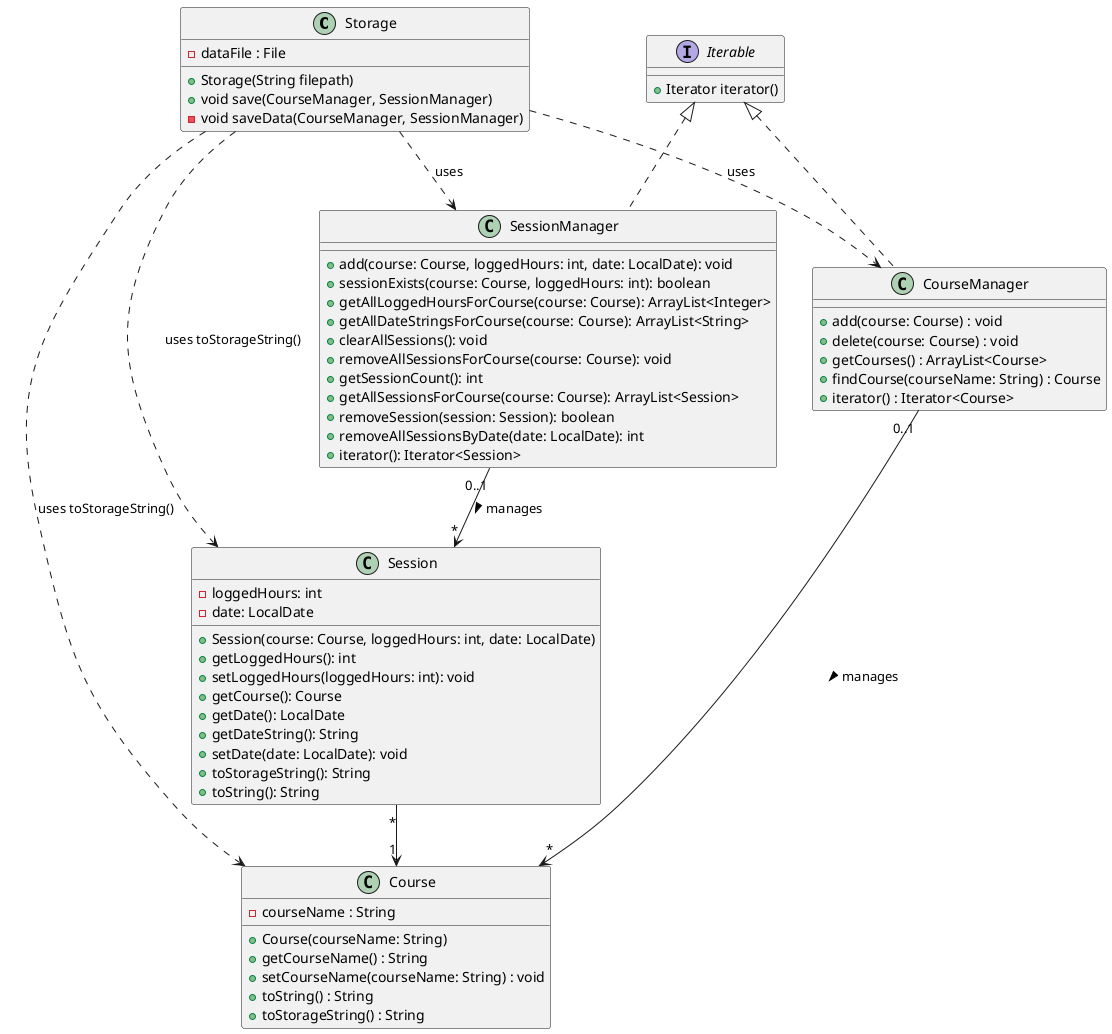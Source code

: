 @startuml

class Storage {
    - dataFile : File
    + Storage(String filepath)
    + void save(CourseManager, SessionManager)
    - void saveData(CourseManager, SessionManager)
}

class Course {
    - courseName : String
    + Course(courseName: String)
    + getCourseName() : String
    + setCourseName(courseName: String) : void
    + toString() : String
    + toStorageString() : String
}

class Session {
    - loggedHours: int
    - date: LocalDate

    + Session(course: Course, loggedHours: int, date: LocalDate)
    + getLoggedHours(): int
    + setLoggedHours(loggedHours: int): void
    + getCourse(): Course
    + getDate(): LocalDate
    + getDateString(): String
    + setDate(date: LocalDate): void
    + toStorageString(): String
    + toString(): String
}

class CourseManager {
    + add(course: Course) : void
    + delete(course: Course) : void
    + getCourses() : ArrayList<Course>
    + findCourse(courseName: String) : Course
    + iterator() : Iterator<Course>
}

class SessionManager {

    + add(course: Course, loggedHours: int, date: LocalDate): void
    + sessionExists(course: Course, loggedHours: int): boolean
    + getAllLoggedHoursForCourse(course: Course): ArrayList<Integer>
    + getAllDateStringsForCourse(course: Course): ArrayList<String>
    + clearAllSessions(): void
    + removeAllSessionsForCourse(course: Course): void
    + getSessionCount(): int
    + getAllSessionsForCourse(course: Course): ArrayList<Session>
    + removeSession(session: Session): boolean
    + removeAllSessionsByDate(date: LocalDate): int
    + iterator(): Iterator<Session>
}


Storage ..> CourseManager : uses
Storage ..> SessionManager : uses
Storage ..> Course : uses toStorageString()
Storage ..> Session : uses toStorageString()

interface Iterable {
    + Iterator iterator()
}
Iterable<|.. CourseManager
Iterable <|.. SessionManager

CourseManager "0..1" --> "*" Course : manages >
SessionManager "0..1" --> "*" Session : manages >

Session "*"-->"1" Course

@enduml